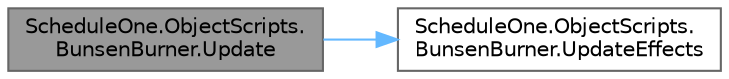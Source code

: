 digraph "ScheduleOne.ObjectScripts.BunsenBurner.Update"
{
 // LATEX_PDF_SIZE
  bgcolor="transparent";
  edge [fontname=Helvetica,fontsize=10,labelfontname=Helvetica,labelfontsize=10];
  node [fontname=Helvetica,fontsize=10,shape=box,height=0.2,width=0.4];
  rankdir="LR";
  Node1 [id="Node000001",label="ScheduleOne.ObjectScripts.\lBunsenBurner.Update",height=0.2,width=0.4,color="gray40", fillcolor="grey60", style="filled", fontcolor="black",tooltip=" "];
  Node1 -> Node2 [id="edge1_Node000001_Node000002",color="steelblue1",style="solid",tooltip=" "];
  Node2 [id="Node000002",label="ScheduleOne.ObjectScripts.\lBunsenBurner.UpdateEffects",height=0.2,width=0.4,color="grey40", fillcolor="white", style="filled",URL="$class_schedule_one_1_1_object_scripts_1_1_bunsen_burner.html#a9c06f9b630be9ff41d3d64eb067993a5",tooltip=" "];
}
